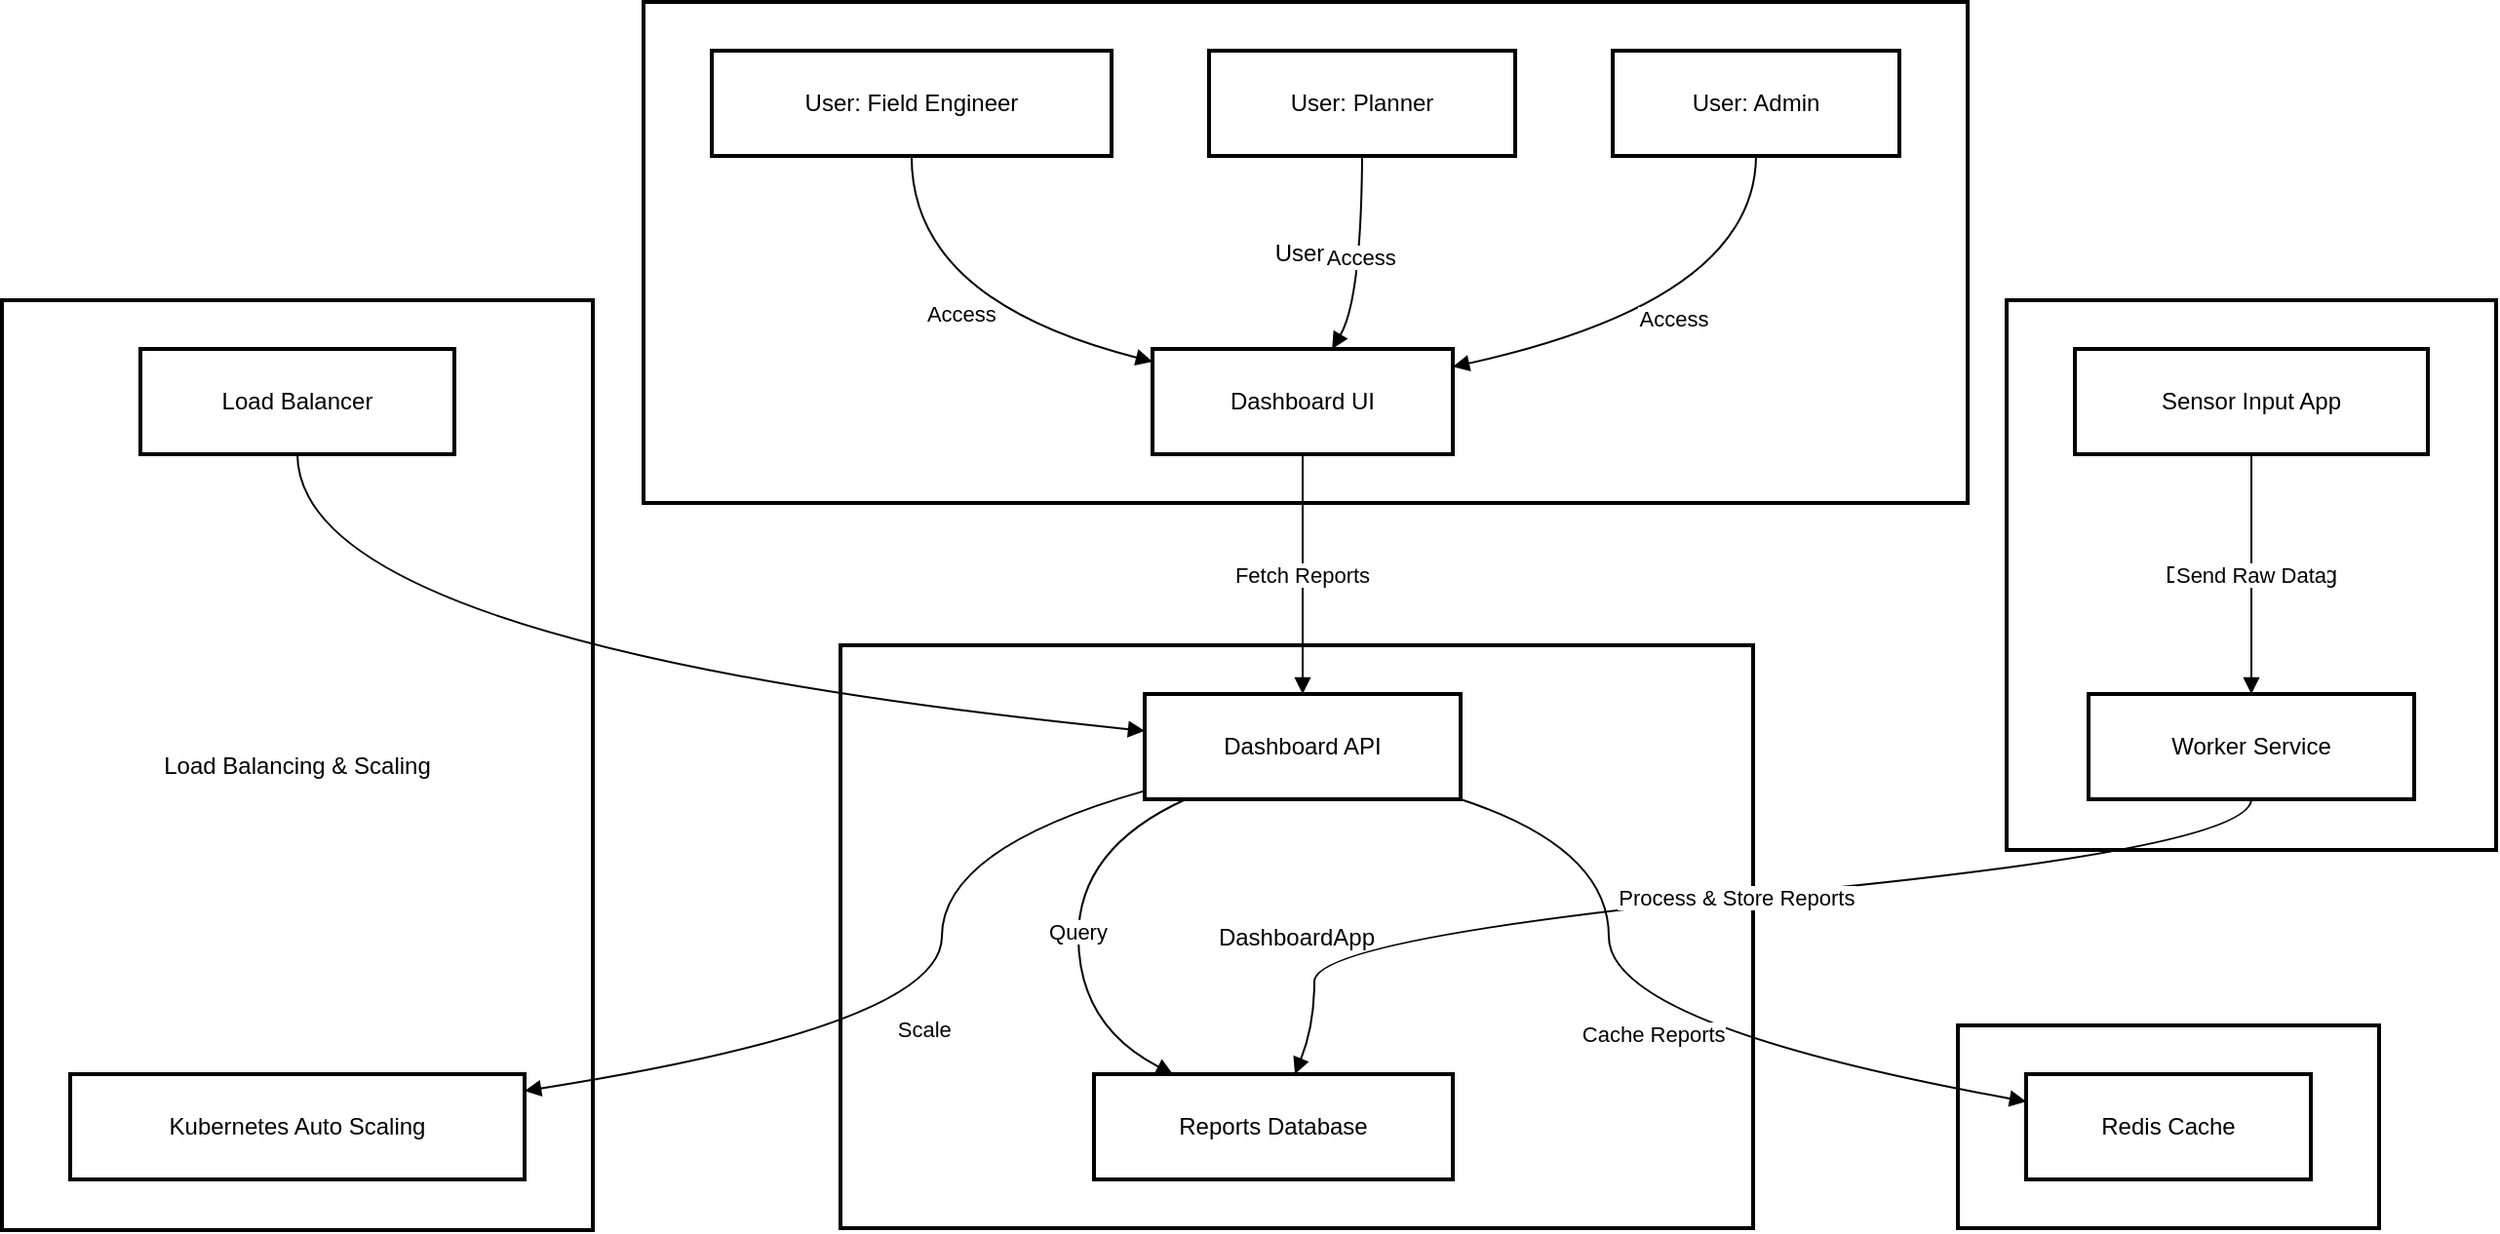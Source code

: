 <mxfile version="26.0.10">
  <diagram name="Page-1" id="BIQ052NuAkTi_8ypMH66">
    <mxGraphModel dx="1242" dy="795" grid="1" gridSize="10" guides="1" tooltips="1" connect="1" arrows="1" fold="1" page="0" pageScale="1" pageWidth="850" pageHeight="1100" math="0" shadow="0">
      <root>
        <mxCell id="0" />
        <mxCell id="1" parent="0" />
        <mxCell id="9MpUW4yEcf2y4PMzpkl6-1" value="Caching &amp; Optimization" style="whiteSpace=wrap;strokeWidth=2;" vertex="1" parent="1">
          <mxGeometry x="1023" y="545" width="216" height="104" as="geometry" />
        </mxCell>
        <mxCell id="9MpUW4yEcf2y4PMzpkl6-2" value="Load Balancing &amp; Scaling" style="whiteSpace=wrap;strokeWidth=2;" vertex="1" parent="1">
          <mxGeometry x="20" y="173" width="303" height="477" as="geometry" />
        </mxCell>
        <mxCell id="9MpUW4yEcf2y4PMzpkl6-3" value="Data Processing" style="whiteSpace=wrap;strokeWidth=2;" vertex="1" parent="1">
          <mxGeometry x="1048" y="173" width="251" height="282" as="geometry" />
        </mxCell>
        <mxCell id="9MpUW4yEcf2y4PMzpkl6-4" value="DashboardApp" style="whiteSpace=wrap;strokeWidth=2;" vertex="1" parent="1">
          <mxGeometry x="450" y="350" width="468" height="299" as="geometry" />
        </mxCell>
        <mxCell id="9MpUW4yEcf2y4PMzpkl6-5" value="Users" style="whiteSpace=wrap;strokeWidth=2;" vertex="1" parent="1">
          <mxGeometry x="349" y="20" width="679" height="257" as="geometry" />
        </mxCell>
        <mxCell id="9MpUW4yEcf2y4PMzpkl6-6" value="User: Field Engineer" style="whiteSpace=wrap;strokeWidth=2;" vertex="1" parent="1">
          <mxGeometry x="384" y="45" width="205" height="54" as="geometry" />
        </mxCell>
        <mxCell id="9MpUW4yEcf2y4PMzpkl6-7" value="Dashboard UI" style="whiteSpace=wrap;strokeWidth=2;" vertex="1" parent="1">
          <mxGeometry x="610" y="198" width="154" height="54" as="geometry" />
        </mxCell>
        <mxCell id="9MpUW4yEcf2y4PMzpkl6-8" value="User: Planner" style="whiteSpace=wrap;strokeWidth=2;" vertex="1" parent="1">
          <mxGeometry x="639" y="45" width="157" height="54" as="geometry" />
        </mxCell>
        <mxCell id="9MpUW4yEcf2y4PMzpkl6-9" value="User: Admin" style="whiteSpace=wrap;strokeWidth=2;" vertex="1" parent="1">
          <mxGeometry x="846" y="45" width="147" height="54" as="geometry" />
        </mxCell>
        <mxCell id="9MpUW4yEcf2y4PMzpkl6-10" value="Dashboard API" style="whiteSpace=wrap;strokeWidth=2;" vertex="1" parent="1">
          <mxGeometry x="606" y="375" width="162" height="54" as="geometry" />
        </mxCell>
        <mxCell id="9MpUW4yEcf2y4PMzpkl6-11" value="Reports Database" style="whiteSpace=wrap;strokeWidth=2;" vertex="1" parent="1">
          <mxGeometry x="580" y="570" width="184" height="54" as="geometry" />
        </mxCell>
        <mxCell id="9MpUW4yEcf2y4PMzpkl6-12" value="Sensor Input App" style="whiteSpace=wrap;strokeWidth=2;" vertex="1" parent="1">
          <mxGeometry x="1083" y="198" width="181" height="54" as="geometry" />
        </mxCell>
        <mxCell id="9MpUW4yEcf2y4PMzpkl6-13" value="Worker Service" style="whiteSpace=wrap;strokeWidth=2;" vertex="1" parent="1">
          <mxGeometry x="1090" y="375" width="167" height="54" as="geometry" />
        </mxCell>
        <mxCell id="9MpUW4yEcf2y4PMzpkl6-14" value="Load Balancer" style="whiteSpace=wrap;strokeWidth=2;" vertex="1" parent="1">
          <mxGeometry x="91" y="198" width="161" height="54" as="geometry" />
        </mxCell>
        <mxCell id="9MpUW4yEcf2y4PMzpkl6-15" value="Kubernetes Auto Scaling" style="whiteSpace=wrap;strokeWidth=2;" vertex="1" parent="1">
          <mxGeometry x="55" y="570" width="233" height="54" as="geometry" />
        </mxCell>
        <mxCell id="9MpUW4yEcf2y4PMzpkl6-16" value="Redis Cache" style="whiteSpace=wrap;strokeWidth=2;" vertex="1" parent="1">
          <mxGeometry x="1058" y="570" width="146" height="54" as="geometry" />
        </mxCell>
        <mxCell id="9MpUW4yEcf2y4PMzpkl6-17" value="Access" style="curved=1;startArrow=none;endArrow=block;exitX=0.5;exitY=1;entryX=0;entryY=0.12;rounded=0;" edge="1" parent="1" source="9MpUW4yEcf2y4PMzpkl6-6" target="9MpUW4yEcf2y4PMzpkl6-7">
          <mxGeometry relative="1" as="geometry">
            <Array as="points">
              <mxPoint x="486" y="173" />
            </Array>
          </mxGeometry>
        </mxCell>
        <mxCell id="9MpUW4yEcf2y4PMzpkl6-18" value="Access" style="curved=1;startArrow=none;endArrow=block;exitX=0.5;exitY=1;entryX=0.6;entryY=-0.01;rounded=0;" edge="1" parent="1" source="9MpUW4yEcf2y4PMzpkl6-8" target="9MpUW4yEcf2y4PMzpkl6-7">
          <mxGeometry relative="1" as="geometry">
            <Array as="points">
              <mxPoint x="717" y="173" />
            </Array>
          </mxGeometry>
        </mxCell>
        <mxCell id="9MpUW4yEcf2y4PMzpkl6-19" value="Access" style="curved=1;startArrow=none;endArrow=block;exitX=0.5;exitY=1;entryX=1;entryY=0.17;rounded=0;" edge="1" parent="1" source="9MpUW4yEcf2y4PMzpkl6-9" target="9MpUW4yEcf2y4PMzpkl6-7">
          <mxGeometry relative="1" as="geometry">
            <Array as="points">
              <mxPoint x="919" y="173" />
            </Array>
          </mxGeometry>
        </mxCell>
        <mxCell id="9MpUW4yEcf2y4PMzpkl6-20" value="Fetch Reports" style="curved=1;startArrow=none;endArrow=block;exitX=0.5;exitY=0.99;entryX=0.5;entryY=0;rounded=0;" edge="1" parent="1" source="9MpUW4yEcf2y4PMzpkl6-7" target="9MpUW4yEcf2y4PMzpkl6-10">
          <mxGeometry relative="1" as="geometry">
            <Array as="points" />
          </mxGeometry>
        </mxCell>
        <mxCell id="9MpUW4yEcf2y4PMzpkl6-21" value="Query" style="curved=1;startArrow=none;endArrow=block;exitX=0.13;exitY=1;entryX=0.22;entryY=0;rounded=0;" edge="1" parent="1" source="9MpUW4yEcf2y4PMzpkl6-10" target="9MpUW4yEcf2y4PMzpkl6-11">
          <mxGeometry relative="1" as="geometry">
            <Array as="points">
              <mxPoint x="572" y="454" />
              <mxPoint x="572" y="545" />
            </Array>
          </mxGeometry>
        </mxCell>
        <mxCell id="9MpUW4yEcf2y4PMzpkl6-22" value="Send Raw Data" style="curved=1;startArrow=none;endArrow=block;exitX=0.5;exitY=0.99;entryX=0.5;entryY=0;rounded=0;" edge="1" parent="1" source="9MpUW4yEcf2y4PMzpkl6-12" target="9MpUW4yEcf2y4PMzpkl6-13">
          <mxGeometry relative="1" as="geometry">
            <Array as="points" />
          </mxGeometry>
        </mxCell>
        <mxCell id="9MpUW4yEcf2y4PMzpkl6-23" value="Process &amp; Store Reports" style="curved=1;startArrow=none;endArrow=block;exitX=0.5;exitY=1;entryX=0.56;entryY=0;rounded=0;" edge="1" parent="1" source="9MpUW4yEcf2y4PMzpkl6-13" target="9MpUW4yEcf2y4PMzpkl6-11">
          <mxGeometry relative="1" as="geometry">
            <Array as="points">
              <mxPoint x="1173" y="454" />
              <mxPoint x="693" y="500" />
              <mxPoint x="693" y="545" />
            </Array>
          </mxGeometry>
        </mxCell>
        <mxCell id="9MpUW4yEcf2y4PMzpkl6-24" value="" style="curved=1;startArrow=none;endArrow=block;exitX=0.5;exitY=0.99;entryX=0;entryY=0.35;rounded=0;" edge="1" parent="1" source="9MpUW4yEcf2y4PMzpkl6-14" target="9MpUW4yEcf2y4PMzpkl6-10">
          <mxGeometry relative="1" as="geometry">
            <Array as="points">
              <mxPoint x="172" y="350" />
            </Array>
          </mxGeometry>
        </mxCell>
        <mxCell id="9MpUW4yEcf2y4PMzpkl6-25" value="Scale" style="curved=1;startArrow=none;endArrow=block;exitX=0;exitY=0.92;entryX=1;entryY=0.16;rounded=0;" edge="1" parent="1" source="9MpUW4yEcf2y4PMzpkl6-10" target="9MpUW4yEcf2y4PMzpkl6-15">
          <mxGeometry relative="1" as="geometry">
            <Array as="points">
              <mxPoint x="502" y="454" />
              <mxPoint x="502" y="545" />
            </Array>
          </mxGeometry>
        </mxCell>
        <mxCell id="9MpUW4yEcf2y4PMzpkl6-26" value="Cache Reports" style="curved=1;startArrow=none;endArrow=block;exitX=1;exitY=1;entryX=0;entryY=0.26;rounded=0;" edge="1" parent="1" source="9MpUW4yEcf2y4PMzpkl6-10" target="9MpUW4yEcf2y4PMzpkl6-16">
          <mxGeometry relative="1" as="geometry">
            <Array as="points">
              <mxPoint x="844" y="454" />
              <mxPoint x="844" y="545" />
            </Array>
          </mxGeometry>
        </mxCell>
      </root>
    </mxGraphModel>
  </diagram>
</mxfile>
